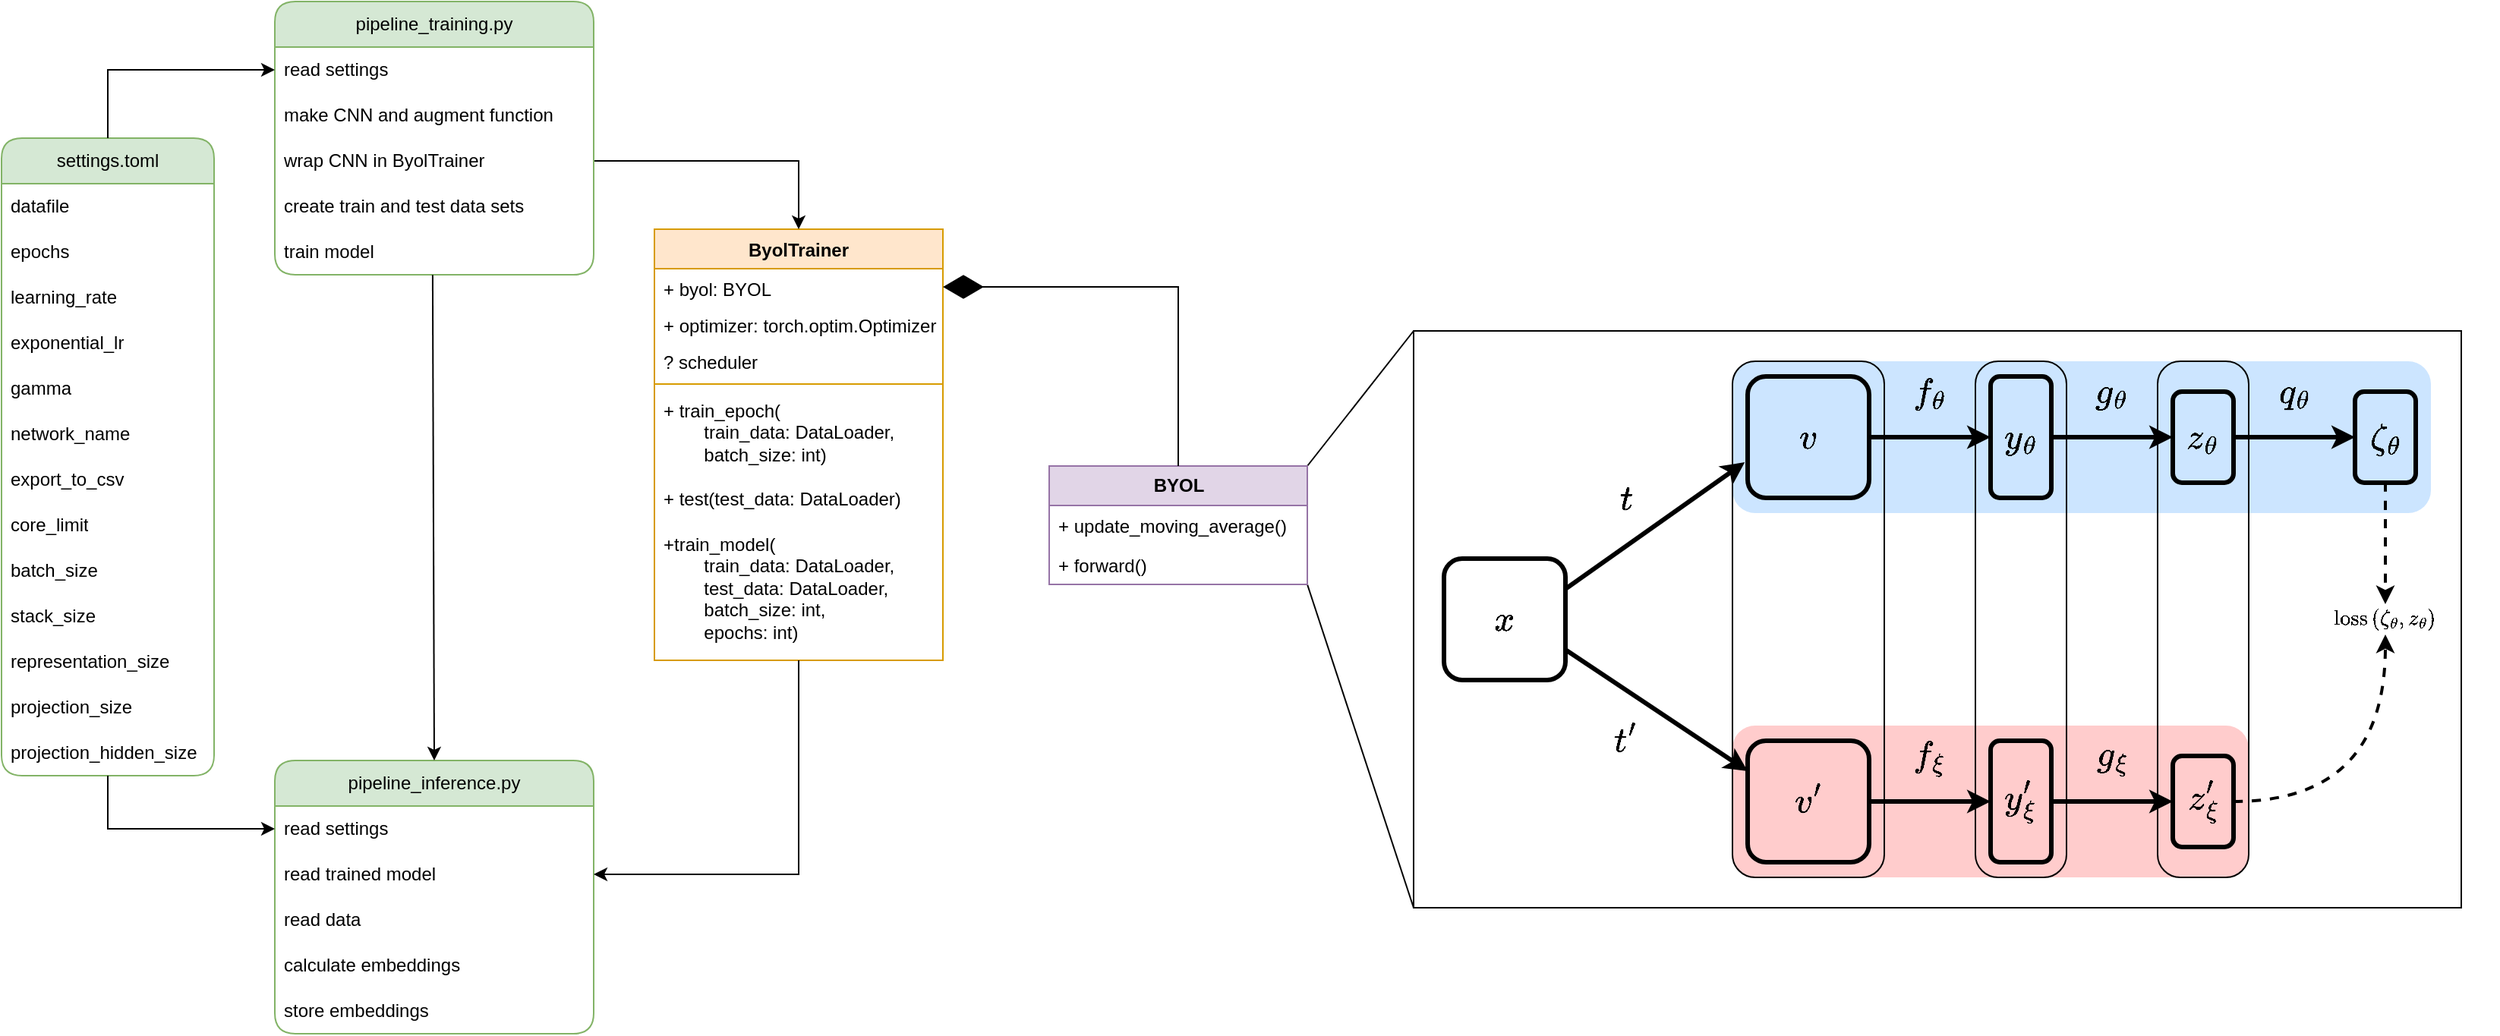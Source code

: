 <mxfile>
  <diagram name="Page-1" id="SH4F-NrHjetfvbq5AqB9">
    <mxGraphModel dx="3109" dy="1304" grid="1" gridSize="10" guides="1" tooltips="1" connect="1" arrows="1" fold="1" page="1" pageScale="1" pageWidth="1169" pageHeight="827" math="1" shadow="0">
      <root>
        <mxCell id="0" />
        <mxCell id="1" parent="0" />
        <mxCell id="01wvsUBl524bJDCGNm-4-7" value="" style="edgeStyle=orthogonalEdgeStyle;rounded=0;orthogonalLoop=1;jettySize=auto;html=1;" parent="1" edge="1">
          <mxGeometry relative="1" as="geometry">
            <mxPoint x="750" y="370" as="sourcePoint" />
          </mxGeometry>
        </mxCell>
        <mxCell id="01wvsUBl524bJDCGNm-4-64" value="" style="endArrow=none;html=1;rounded=1;exitX=0;exitY=0;exitDx=0;exitDy=0;entryX=1;entryY=0;entryDx=0;entryDy=0;" parent="1" source="01wvsUBl524bJDCGNm-4-61" target="01wvsUBl524bJDCGNm-4-66" edge="1">
          <mxGeometry width="50" height="50" relative="1" as="geometry">
            <mxPoint x="970" y="487" as="sourcePoint" />
            <mxPoint x="900" y="227" as="targetPoint" />
          </mxGeometry>
        </mxCell>
        <mxCell id="01wvsUBl524bJDCGNm-4-65" value="" style="endArrow=none;html=1;rounded=1;exitX=0;exitY=1;exitDx=0;exitDy=0;entryX=1;entryY=1;entryDx=0;entryDy=0;" parent="1" source="01wvsUBl524bJDCGNm-4-61" target="01wvsUBl524bJDCGNm-4-66" edge="1">
          <mxGeometry width="50" height="50" relative="1" as="geometry">
            <mxPoint x="720" y="197" as="sourcePoint" />
            <mxPoint x="900" y="287" as="targetPoint" />
          </mxGeometry>
        </mxCell>
        <mxCell id="01wvsUBl524bJDCGNm-4-66" value="&lt;b&gt;BYOL&lt;/b&gt;" style="swimlane;fontStyle=0;childLayout=stackLayout;horizontal=1;startSize=26;fillColor=#e1d5e7;horizontalStack=0;resizeParent=1;resizeParentMax=0;resizeLast=0;collapsible=1;marginBottom=0;html=1;rounded=0;strokeColor=#9673a6;" parent="1" vertex="1">
          <mxGeometry x="1010" y="336" width="170" height="78" as="geometry">
            <mxRectangle x="920" y="130" width="70" height="30" as="alternateBounds" />
          </mxGeometry>
        </mxCell>
        <mxCell id="01wvsUBl524bJDCGNm-4-68" value="+ update_moving_average()" style="text;strokeColor=none;fillColor=none;align=left;verticalAlign=top;spacingLeft=4;spacingRight=4;overflow=hidden;rotatable=0;points=[[0,0.5],[1,0.5]];portConstraint=eastwest;whiteSpace=wrap;html=1;" parent="01wvsUBl524bJDCGNm-4-66" vertex="1">
          <mxGeometry y="26" width="170" height="26" as="geometry" />
        </mxCell>
        <mxCell id="01wvsUBl524bJDCGNm-4-85" value="+ forward()" style="text;strokeColor=none;fillColor=none;align=left;verticalAlign=top;spacingLeft=4;spacingRight=4;overflow=hidden;rotatable=0;points=[[0,0.5],[1,0.5]];portConstraint=eastwest;whiteSpace=wrap;html=1;" parent="01wvsUBl524bJDCGNm-4-66" vertex="1">
          <mxGeometry y="52" width="170" height="26" as="geometry" />
        </mxCell>
        <mxCell id="01wvsUBl524bJDCGNm-4-72" value="ByolTrainer" style="swimlane;fontStyle=1;align=center;verticalAlign=top;childLayout=stackLayout;horizontal=1;startSize=26;horizontalStack=0;resizeParent=1;resizeParentMax=0;resizeLast=0;collapsible=1;marginBottom=0;whiteSpace=wrap;html=1;rounded=0;fillColor=#ffe6cc;strokeColor=#d79b00;" parent="1" vertex="1">
          <mxGeometry x="750" y="180" width="190" height="284" as="geometry" />
        </mxCell>
        <mxCell id="01wvsUBl524bJDCGNm-4-73" value="+ byol: BYOL" style="text;strokeColor=none;fillColor=none;align=left;verticalAlign=top;spacingLeft=4;spacingRight=4;overflow=hidden;rotatable=0;points=[[0,0.5],[1,0.5]];portConstraint=eastwest;whiteSpace=wrap;html=1;" parent="01wvsUBl524bJDCGNm-4-72" vertex="1">
          <mxGeometry y="26" width="190" height="24" as="geometry" />
        </mxCell>
        <mxCell id="01wvsUBl524bJDCGNm-4-81" value="+ optimizer: torch.optim.Optimizer" style="text;strokeColor=none;fillColor=none;align=left;verticalAlign=top;spacingLeft=4;spacingRight=4;overflow=hidden;rotatable=0;points=[[0,0.5],[1,0.5]];portConstraint=eastwest;whiteSpace=wrap;html=1;" parent="01wvsUBl524bJDCGNm-4-72" vertex="1">
          <mxGeometry y="50" width="190" height="24" as="geometry" />
        </mxCell>
        <mxCell id="01wvsUBl524bJDCGNm-4-86" value="? scheduler" style="text;strokeColor=none;fillColor=none;align=left;verticalAlign=top;spacingLeft=4;spacingRight=4;overflow=hidden;rotatable=0;points=[[0,0.5],[1,0.5]];portConstraint=eastwest;whiteSpace=wrap;html=1;" parent="01wvsUBl524bJDCGNm-4-72" vertex="1">
          <mxGeometry y="74" width="190" height="24" as="geometry" />
        </mxCell>
        <mxCell id="01wvsUBl524bJDCGNm-4-74" value="" style="line;strokeWidth=1;fillColor=none;align=left;verticalAlign=middle;spacingTop=-1;spacingLeft=3;spacingRight=3;rotatable=0;labelPosition=right;points=[];portConstraint=eastwest;strokeColor=inherit;rounded=1;" parent="01wvsUBl524bJDCGNm-4-72" vertex="1">
          <mxGeometry y="98" width="190" height="8" as="geometry" />
        </mxCell>
        <mxCell id="01wvsUBl524bJDCGNm-4-75" value="+ train_epoch(&lt;div&gt;&lt;span style=&quot;white-space: pre;&quot;&gt;&#x9;&lt;/span&gt;train_data: DataLoader,&amp;nbsp;&lt;/div&gt;&lt;div&gt;&lt;span style=&quot;white-space: pre;&quot;&gt;&#x9;&lt;/span&gt;batch_size: int)&lt;/div&gt;" style="text;strokeColor=none;fillColor=none;align=left;verticalAlign=top;spacingLeft=4;spacingRight=4;overflow=hidden;rotatable=0;points=[[0,0.5],[1,0.5]];portConstraint=eastwest;whiteSpace=wrap;html=1;" parent="01wvsUBl524bJDCGNm-4-72" vertex="1">
          <mxGeometry y="106" width="190" height="58" as="geometry" />
        </mxCell>
        <mxCell id="01wvsUBl524bJDCGNm-4-82" value="&lt;div&gt;+ test(test_data: DataLoader)&lt;/div&gt;" style="text;strokeColor=none;fillColor=none;align=left;verticalAlign=top;spacingLeft=4;spacingRight=4;overflow=hidden;rotatable=0;points=[[0,0.5],[1,0.5]];portConstraint=eastwest;whiteSpace=wrap;html=1;" parent="01wvsUBl524bJDCGNm-4-72" vertex="1">
          <mxGeometry y="164" width="190" height="30" as="geometry" />
        </mxCell>
        <mxCell id="01wvsUBl524bJDCGNm-4-83" value="&lt;div&gt;&lt;span style=&quot;background-color: initial;&quot;&gt;+train_model(&lt;/span&gt;&lt;br&gt;&lt;/div&gt;&lt;div&gt;&lt;span style=&quot;background-color: initial;&quot;&gt;&lt;span style=&quot;white-space: pre;&quot;&gt;&#x9;&lt;/span&gt;&lt;/span&gt;&lt;span style=&quot;background-color: initial;&quot;&gt;train_data:&lt;/span&gt;&lt;span style=&quot;background-color: initial;&quot;&gt;&amp;nbsp;&lt;/span&gt;&lt;span style=&quot;background-color: initial;&quot;&gt;DataLoader,&amp;nbsp;&lt;/span&gt;&lt;/div&gt;&lt;div&gt;&lt;span style=&quot;background-color: initial; white-space: pre;&quot;&gt;&#x9;&lt;/span&gt;&lt;span style=&quot;background-color: initial;&quot;&gt;test_data:&lt;/span&gt;&lt;span style=&quot;background-color: initial;&quot;&gt;&amp;nbsp;&lt;/span&gt;&lt;span style=&quot;background-color: initial;&quot;&gt;DataLoader,&amp;nbsp;&lt;/span&gt;&lt;/div&gt;&lt;div&gt;&lt;span style=&quot;background-color: initial; white-space: pre;&quot;&gt;&#x9;&lt;/span&gt;batch_size: int,&lt;/div&gt;&lt;div&gt;&lt;span style=&quot;white-space: pre;&quot;&gt;&#x9;&lt;/span&gt;epochs: int)&lt;/div&gt;" style="text;strokeColor=none;fillColor=none;align=left;verticalAlign=top;spacingLeft=4;spacingRight=4;overflow=hidden;rotatable=0;points=[[0,0.5],[1,0.5]];portConstraint=eastwest;whiteSpace=wrap;html=1;" parent="01wvsUBl524bJDCGNm-4-72" vertex="1">
          <mxGeometry y="194" width="190" height="90" as="geometry" />
        </mxCell>
        <mxCell id="01wvsUBl524bJDCGNm-4-77" value="" style="endArrow=diamondThin;endFill=1;endSize=24;html=1;rounded=0;entryX=1;entryY=0.5;entryDx=0;entryDy=0;exitX=0.5;exitY=0;exitDx=0;exitDy=0;edgeStyle=orthogonalEdgeStyle;curved=0;" parent="1" source="01wvsUBl524bJDCGNm-4-66" target="01wvsUBl524bJDCGNm-4-73" edge="1">
          <mxGeometry width="160" relative="1" as="geometry">
            <mxPoint x="1200" y="314" as="sourcePoint" />
            <mxPoint x="1100" y="307" as="targetPoint" />
          </mxGeometry>
        </mxCell>
        <mxCell id="01wvsUBl524bJDCGNm-4-84" value="" style="group;connectable=1;portConstraintRotation=0;" parent="1" vertex="1" connectable="0">
          <mxGeometry x="1250" y="247" width="690" height="380" as="geometry" />
        </mxCell>
        <mxCell id="01wvsUBl524bJDCGNm-4-61" value="" style="rounded=0;whiteSpace=wrap;html=1;fillColor=none;" parent="01wvsUBl524bJDCGNm-4-84" vertex="1">
          <mxGeometry width="690" height="380" as="geometry" />
        </mxCell>
        <mxCell id="01wvsUBl524bJDCGNm-4-58" value="" style="rounded=1;whiteSpace=wrap;html=1;fillColor=#ffcccc;strokeColor=none;" parent="01wvsUBl524bJDCGNm-4-84" vertex="1">
          <mxGeometry x="210" y="260" width="340" height="100" as="geometry" />
        </mxCell>
        <mxCell id="01wvsUBl524bJDCGNm-4-57" value="" style="rounded=1;whiteSpace=wrap;html=1;fillColor=#cce5ff;strokeColor=none;" parent="01wvsUBl524bJDCGNm-4-84" vertex="1">
          <mxGeometry x="210" y="20" width="460" height="100" as="geometry" />
        </mxCell>
        <mxCell id="01wvsUBl524bJDCGNm-4-49" value="" style="rounded=1;whiteSpace=wrap;html=1;fillColor=none;strokeWidth=1;" parent="01wvsUBl524bJDCGNm-4-84" vertex="1">
          <mxGeometry x="210" y="20" width="100" height="340" as="geometry" />
        </mxCell>
        <mxCell id="01wvsUBl524bJDCGNm-4-51" value="" style="rounded=1;whiteSpace=wrap;html=1;fillColor=none;strokeWidth=1;arcSize=25;" parent="01wvsUBl524bJDCGNm-4-84" vertex="1">
          <mxGeometry x="490" y="20" width="60" height="340" as="geometry" />
        </mxCell>
        <mxCell id="01wvsUBl524bJDCGNm-4-9" value="" style="edgeStyle=orthogonalEdgeStyle;rounded=0;orthogonalLoop=1;jettySize=auto;html=1;strokeWidth=3;" parent="01wvsUBl524bJDCGNm-4-84" source="01wvsUBl524bJDCGNm-4-1" target="01wvsUBl524bJDCGNm-4-8" edge="1">
          <mxGeometry relative="1" as="geometry" />
        </mxCell>
        <mxCell id="01wvsUBl524bJDCGNm-4-1" value="$$v$$" style="rounded=1;whiteSpace=wrap;html=1;fillColor=none;strokeWidth=3;fontSize=20;shadow=0;glass=0;" parent="01wvsUBl524bJDCGNm-4-84" vertex="1">
          <mxGeometry x="220" y="30" width="80" height="80" as="geometry" />
        </mxCell>
        <mxCell id="01wvsUBl524bJDCGNm-4-11" value="" style="edgeStyle=orthogonalEdgeStyle;rounded=0;orthogonalLoop=1;jettySize=auto;html=1;strokeWidth=3;" parent="01wvsUBl524bJDCGNm-4-84" source="01wvsUBl524bJDCGNm-4-8" target="01wvsUBl524bJDCGNm-4-10" edge="1">
          <mxGeometry relative="1" as="geometry" />
        </mxCell>
        <mxCell id="01wvsUBl524bJDCGNm-4-8" value="$$y_\theta$$" style="rounded=1;whiteSpace=wrap;html=1;fillColor=none;strokeWidth=3;fontSize=20;" parent="01wvsUBl524bJDCGNm-4-84" vertex="1">
          <mxGeometry x="380" y="30" width="40" height="80" as="geometry" />
        </mxCell>
        <mxCell id="01wvsUBl524bJDCGNm-4-13" value="" style="edgeStyle=orthogonalEdgeStyle;rounded=0;orthogonalLoop=1;jettySize=auto;html=1;strokeWidth=3;" parent="01wvsUBl524bJDCGNm-4-84" source="01wvsUBl524bJDCGNm-4-10" target="01wvsUBl524bJDCGNm-4-12" edge="1">
          <mxGeometry relative="1" as="geometry" />
        </mxCell>
        <mxCell id="01wvsUBl524bJDCGNm-4-10" value="$$z_\theta$$" style="rounded=1;whiteSpace=wrap;html=1;fillColor=none;strokeWidth=3;fontSize=20;" parent="01wvsUBl524bJDCGNm-4-84" vertex="1">
          <mxGeometry x="500" y="40" width="40" height="60" as="geometry" />
        </mxCell>
        <mxCell id="01wvsUBl524bJDCGNm-4-12" value="$$\zeta_\theta$$" style="rounded=1;whiteSpace=wrap;html=1;fillColor=none;strokeWidth=3;fontSize=20;" parent="01wvsUBl524bJDCGNm-4-84" vertex="1">
          <mxGeometry x="620" y="40" width="40" height="60" as="geometry" />
        </mxCell>
        <mxCell id="01wvsUBl524bJDCGNm-4-33" style="rounded=0;orthogonalLoop=1;jettySize=auto;html=1;exitX=1;exitY=0.25;exitDx=0;exitDy=0;entryX=-0.024;entryY=0.707;entryDx=0;entryDy=0;strokeWidth=3;entryPerimeter=0;" parent="01wvsUBl524bJDCGNm-4-84" source="01wvsUBl524bJDCGNm-4-28" target="01wvsUBl524bJDCGNm-4-1" edge="1">
          <mxGeometry relative="1" as="geometry" />
        </mxCell>
        <mxCell id="01wvsUBl524bJDCGNm-4-28" value="$$x$$" style="rounded=1;whiteSpace=wrap;html=1;fillColor=none;strokeWidth=3;fontSize=20;" parent="01wvsUBl524bJDCGNm-4-84" vertex="1">
          <mxGeometry x="20" y="150" width="80" height="80" as="geometry" />
        </mxCell>
        <mxCell id="01wvsUBl524bJDCGNm-4-34" style="rounded=0;orthogonalLoop=1;jettySize=auto;html=1;exitX=1;exitY=0.75;exitDx=0;exitDy=0;entryX=0;entryY=0.25;entryDx=0;entryDy=0;strokeWidth=3;" parent="01wvsUBl524bJDCGNm-4-84" source="01wvsUBl524bJDCGNm-4-28" target="01wvsUBl524bJDCGNm-4-39" edge="1">
          <mxGeometry relative="1" as="geometry">
            <mxPoint x="110" y="200" as="sourcePoint" />
            <mxPoint x="220" y="320" as="targetPoint" />
          </mxGeometry>
        </mxCell>
        <mxCell id="01wvsUBl524bJDCGNm-4-35" value="&lt;font style=&quot;font-size: 20px;&quot;&gt;$$f_\theta$$&lt;/font&gt;" style="whiteSpace=wrap;html=1;fontSize=20;fillColor=none;strokeColor=none;" parent="01wvsUBl524bJDCGNm-4-84" vertex="1">
          <mxGeometry x="320" y="20" width="40" height="40" as="geometry" />
        </mxCell>
        <mxCell id="01wvsUBl524bJDCGNm-4-36" value="&lt;font style=&quot;font-size: 20px;&quot;&gt;$$g_\theta$$&lt;/font&gt;" style="whiteSpace=wrap;html=1;fontSize=20;fillColor=none;strokeColor=none;" parent="01wvsUBl524bJDCGNm-4-84" vertex="1">
          <mxGeometry x="440" y="20" width="40" height="40" as="geometry" />
        </mxCell>
        <mxCell id="01wvsUBl524bJDCGNm-4-37" value="&lt;font style=&quot;font-size: 20px;&quot;&gt;$$q_\theta$$&lt;/font&gt;" style="whiteSpace=wrap;html=1;fontSize=20;fillColor=none;strokeColor=none;" parent="01wvsUBl524bJDCGNm-4-84" vertex="1">
          <mxGeometry x="560" y="20" width="40" height="40" as="geometry" />
        </mxCell>
        <mxCell id="01wvsUBl524bJDCGNm-4-38" value="" style="edgeStyle=orthogonalEdgeStyle;rounded=0;orthogonalLoop=1;jettySize=auto;html=1;strokeWidth=3;" parent="01wvsUBl524bJDCGNm-4-84" source="01wvsUBl524bJDCGNm-4-39" target="01wvsUBl524bJDCGNm-4-41" edge="1">
          <mxGeometry relative="1" as="geometry" />
        </mxCell>
        <mxCell id="01wvsUBl524bJDCGNm-4-39" value="$$v&#39;$$" style="rounded=1;whiteSpace=wrap;html=1;fillColor=none;strokeWidth=3;fontSize=20;" parent="01wvsUBl524bJDCGNm-4-84" vertex="1">
          <mxGeometry x="220" y="270" width="80" height="80" as="geometry" />
        </mxCell>
        <mxCell id="01wvsUBl524bJDCGNm-4-40" value="" style="edgeStyle=orthogonalEdgeStyle;rounded=0;orthogonalLoop=1;jettySize=auto;html=1;strokeWidth=3;" parent="01wvsUBl524bJDCGNm-4-84" source="01wvsUBl524bJDCGNm-4-41" target="01wvsUBl524bJDCGNm-4-43" edge="1">
          <mxGeometry relative="1" as="geometry" />
        </mxCell>
        <mxCell id="01wvsUBl524bJDCGNm-4-41" value="$$y&#39;_\xi$$" style="rounded=1;whiteSpace=wrap;html=1;fillColor=none;strokeWidth=3;fontSize=20;" parent="01wvsUBl524bJDCGNm-4-84" vertex="1">
          <mxGeometry x="380" y="270" width="40" height="80" as="geometry" />
        </mxCell>
        <mxCell id="01wvsUBl524bJDCGNm-4-43" value="$$z&#39;_\xi$$" style="rounded=1;whiteSpace=wrap;html=1;fillColor=none;strokeWidth=3;fontSize=20;" parent="01wvsUBl524bJDCGNm-4-84" vertex="1">
          <mxGeometry x="500" y="280" width="40" height="60" as="geometry" />
        </mxCell>
        <mxCell id="01wvsUBl524bJDCGNm-4-45" value="&lt;font style=&quot;font-size: 20px;&quot;&gt;$$f_\xi$$&lt;/font&gt;" style="whiteSpace=wrap;html=1;fontSize=20;fillColor=none;strokeColor=none;" parent="01wvsUBl524bJDCGNm-4-84" vertex="1">
          <mxGeometry x="320" y="260" width="40" height="40" as="geometry" />
        </mxCell>
        <mxCell id="01wvsUBl524bJDCGNm-4-46" value="&lt;font style=&quot;font-size: 20px;&quot;&gt;$$g_\xi$$&lt;/font&gt;" style="whiteSpace=wrap;html=1;fontSize=20;fillColor=none;strokeColor=none;" parent="01wvsUBl524bJDCGNm-4-84" vertex="1">
          <mxGeometry x="440" y="260" width="40" height="40" as="geometry" />
        </mxCell>
        <mxCell id="01wvsUBl524bJDCGNm-4-50" value="" style="rounded=1;whiteSpace=wrap;html=1;fillColor=none;strokeWidth=1;arcSize=25;" parent="01wvsUBl524bJDCGNm-4-84" vertex="1">
          <mxGeometry x="370" y="20" width="60" height="340" as="geometry" />
        </mxCell>
        <mxCell id="01wvsUBl524bJDCGNm-4-55" value="" style="edgeStyle=orthogonalEdgeStyle;rounded=0;orthogonalLoop=1;jettySize=auto;html=1;strokeWidth=2;exitX=1;exitY=0.5;exitDx=0;exitDy=0;entryX=0.5;entryY=1;entryDx=0;entryDy=0;curved=1;dashed=1;" parent="01wvsUBl524bJDCGNm-4-84" source="01wvsUBl524bJDCGNm-4-43" target="01wvsUBl524bJDCGNm-4-59" edge="1">
          <mxGeometry relative="1" as="geometry">
            <mxPoint x="710" y="309.77" as="sourcePoint" />
            <mxPoint x="720" y="290" as="targetPoint" />
          </mxGeometry>
        </mxCell>
        <mxCell id="01wvsUBl524bJDCGNm-4-59" value="$$\textrm{loss} \left( \zeta_\theta, z_\theta \right) $$" style="rounded=0;whiteSpace=wrap;html=1;fillColor=none;strokeColor=none;" parent="01wvsUBl524bJDCGNm-4-84" vertex="1">
          <mxGeometry x="600" y="180" width="80" height="20" as="geometry" />
        </mxCell>
        <mxCell id="01wvsUBl524bJDCGNm-4-60" value="" style="edgeStyle=orthogonalEdgeStyle;rounded=0;orthogonalLoop=1;jettySize=auto;html=1;strokeWidth=2;exitX=0.5;exitY=1;exitDx=0;exitDy=0;entryX=0.5;entryY=0;entryDx=0;entryDy=0;curved=1;dashed=1;" parent="01wvsUBl524bJDCGNm-4-84" source="01wvsUBl524bJDCGNm-4-12" target="01wvsUBl524bJDCGNm-4-59" edge="1">
          <mxGeometry relative="1" as="geometry">
            <mxPoint x="800" y="200" as="sourcePoint" />
            <mxPoint x="870" y="110" as="targetPoint" />
          </mxGeometry>
        </mxCell>
        <mxCell id="01wvsUBl524bJDCGNm-4-70" value="&lt;font style=&quot;font-size: 20px;&quot;&gt;$$t$$&lt;/font&gt;" style="whiteSpace=wrap;html=1;fontSize=20;fillColor=none;strokeColor=none;" parent="01wvsUBl524bJDCGNm-4-84" vertex="1">
          <mxGeometry x="120" y="90" width="40" height="40" as="geometry" />
        </mxCell>
        <mxCell id="01wvsUBl524bJDCGNm-4-71" value="&lt;font style=&quot;font-size: 20px;&quot;&gt;$$t&#39;$$&lt;/font&gt;" style="whiteSpace=wrap;html=1;fontSize=20;fillColor=none;strokeColor=none;" parent="01wvsUBl524bJDCGNm-4-84" vertex="1">
          <mxGeometry x="120" y="250" width="40" height="40" as="geometry" />
        </mxCell>
        <mxCell id="01wvsUBl524bJDCGNm-4-93" value="" style="endArrow=classic;html=1;rounded=0;exitX=1;exitY=0.5;exitDx=0;exitDy=0;entryX=0.5;entryY=0;entryDx=0;entryDy=0;edgeStyle=orthogonalEdgeStyle;curved=0;" parent="1" source="01wvsUBl524bJDCGNm-4-101" target="01wvsUBl524bJDCGNm-4-72" edge="1">
          <mxGeometry width="50" height="50" relative="1" as="geometry">
            <mxPoint x="720.66" y="235.3" as="sourcePoint" />
            <mxPoint x="790" y="347" as="targetPoint" />
          </mxGeometry>
        </mxCell>
        <mxCell id="01wvsUBl524bJDCGNm-4-94" value="settings.toml" style="swimlane;fontStyle=0;childLayout=stackLayout;horizontal=1;startSize=30;horizontalStack=0;resizeParent=1;resizeParentMax=0;resizeLast=0;collapsible=1;marginBottom=0;whiteSpace=wrap;html=1;rounded=1;fillColor=#d5e8d4;strokeColor=#82b366;" parent="1" vertex="1">
          <mxGeometry x="320" y="120" width="140" height="420" as="geometry" />
        </mxCell>
        <mxCell id="01wvsUBl524bJDCGNm-4-95" value="datafile" style="text;strokeColor=none;fillColor=none;align=left;verticalAlign=middle;spacingLeft=4;spacingRight=4;overflow=hidden;points=[[0,0.5],[1,0.5]];portConstraint=eastwest;rotatable=0;whiteSpace=wrap;html=1;" parent="01wvsUBl524bJDCGNm-4-94" vertex="1">
          <mxGeometry y="30" width="140" height="30" as="geometry" />
        </mxCell>
        <mxCell id="01wvsUBl524bJDCGNm-4-96" value="epochs" style="text;strokeColor=none;fillColor=none;align=left;verticalAlign=middle;spacingLeft=4;spacingRight=4;overflow=hidden;points=[[0,0.5],[1,0.5]];portConstraint=eastwest;rotatable=0;whiteSpace=wrap;html=1;" parent="01wvsUBl524bJDCGNm-4-94" vertex="1">
          <mxGeometry y="60" width="140" height="30" as="geometry" />
        </mxCell>
        <mxCell id="01wvsUBl524bJDCGNm-4-97" value="learning_rate" style="text;strokeColor=none;fillColor=none;align=left;verticalAlign=middle;spacingLeft=4;spacingRight=4;overflow=hidden;points=[[0,0.5],[1,0.5]];portConstraint=eastwest;rotatable=0;whiteSpace=wrap;html=1;" parent="01wvsUBl524bJDCGNm-4-94" vertex="1">
          <mxGeometry y="90" width="140" height="30" as="geometry" />
        </mxCell>
        <mxCell id="01wvsUBl524bJDCGNm-4-105" value="exponential_lr" style="text;strokeColor=none;fillColor=none;align=left;verticalAlign=middle;spacingLeft=4;spacingRight=4;overflow=hidden;points=[[0,0.5],[1,0.5]];portConstraint=eastwest;rotatable=0;whiteSpace=wrap;html=1;" parent="01wvsUBl524bJDCGNm-4-94" vertex="1">
          <mxGeometry y="120" width="140" height="30" as="geometry" />
        </mxCell>
        <mxCell id="01wvsUBl524bJDCGNm-4-106" value="gamma" style="text;strokeColor=none;fillColor=none;align=left;verticalAlign=middle;spacingLeft=4;spacingRight=4;overflow=hidden;points=[[0,0.5],[1,0.5]];portConstraint=eastwest;rotatable=0;whiteSpace=wrap;html=1;" parent="01wvsUBl524bJDCGNm-4-94" vertex="1">
          <mxGeometry y="150" width="140" height="30" as="geometry" />
        </mxCell>
        <mxCell id="01wvsUBl524bJDCGNm-4-107" value="network_name" style="text;strokeColor=none;fillColor=none;align=left;verticalAlign=middle;spacingLeft=4;spacingRight=4;overflow=hidden;points=[[0,0.5],[1,0.5]];portConstraint=eastwest;rotatable=0;whiteSpace=wrap;html=1;" parent="01wvsUBl524bJDCGNm-4-94" vertex="1">
          <mxGeometry y="180" width="140" height="30" as="geometry" />
        </mxCell>
        <mxCell id="01wvsUBl524bJDCGNm-4-108" value="export_to_csv" style="text;strokeColor=none;fillColor=none;align=left;verticalAlign=middle;spacingLeft=4;spacingRight=4;overflow=hidden;points=[[0,0.5],[1,0.5]];portConstraint=eastwest;rotatable=0;whiteSpace=wrap;html=1;" parent="01wvsUBl524bJDCGNm-4-94" vertex="1">
          <mxGeometry y="210" width="140" height="30" as="geometry" />
        </mxCell>
        <mxCell id="01wvsUBl524bJDCGNm-4-109" value="core_limit" style="text;strokeColor=none;fillColor=none;align=left;verticalAlign=middle;spacingLeft=4;spacingRight=4;overflow=hidden;points=[[0,0.5],[1,0.5]];portConstraint=eastwest;rotatable=0;whiteSpace=wrap;html=1;" parent="01wvsUBl524bJDCGNm-4-94" vertex="1">
          <mxGeometry y="240" width="140" height="30" as="geometry" />
        </mxCell>
        <mxCell id="01wvsUBl524bJDCGNm-4-110" value="batch_size" style="text;strokeColor=none;fillColor=none;align=left;verticalAlign=middle;spacingLeft=4;spacingRight=4;overflow=hidden;points=[[0,0.5],[1,0.5]];portConstraint=eastwest;rotatable=0;whiteSpace=wrap;html=1;" parent="01wvsUBl524bJDCGNm-4-94" vertex="1">
          <mxGeometry y="270" width="140" height="30" as="geometry" />
        </mxCell>
        <mxCell id="01wvsUBl524bJDCGNm-4-111" value="stack_size" style="text;strokeColor=none;fillColor=none;align=left;verticalAlign=middle;spacingLeft=4;spacingRight=4;overflow=hidden;points=[[0,0.5],[1,0.5]];portConstraint=eastwest;rotatable=0;whiteSpace=wrap;html=1;" parent="01wvsUBl524bJDCGNm-4-94" vertex="1">
          <mxGeometry y="300" width="140" height="30" as="geometry" />
        </mxCell>
        <mxCell id="01wvsUBl524bJDCGNm-4-112" value="representation_size" style="text;strokeColor=none;fillColor=none;align=left;verticalAlign=middle;spacingLeft=4;spacingRight=4;overflow=hidden;points=[[0,0.5],[1,0.5]];portConstraint=eastwest;rotatable=0;whiteSpace=wrap;html=1;" parent="01wvsUBl524bJDCGNm-4-94" vertex="1">
          <mxGeometry y="330" width="140" height="30" as="geometry" />
        </mxCell>
        <mxCell id="01wvsUBl524bJDCGNm-4-113" value="projection_size" style="text;strokeColor=none;fillColor=none;align=left;verticalAlign=middle;spacingLeft=4;spacingRight=4;overflow=hidden;points=[[0,0.5],[1,0.5]];portConstraint=eastwest;rotatable=0;whiteSpace=wrap;html=1;" parent="01wvsUBl524bJDCGNm-4-94" vertex="1">
          <mxGeometry y="360" width="140" height="30" as="geometry" />
        </mxCell>
        <mxCell id="01wvsUBl524bJDCGNm-4-114" value="projection_hidden_size" style="text;strokeColor=none;fillColor=none;align=left;verticalAlign=middle;spacingLeft=4;spacingRight=4;overflow=hidden;points=[[0,0.5],[1,0.5]];portConstraint=eastwest;rotatable=0;whiteSpace=wrap;html=1;" parent="01wvsUBl524bJDCGNm-4-94" vertex="1">
          <mxGeometry y="390" width="140" height="30" as="geometry" />
        </mxCell>
        <mxCell id="01wvsUBl524bJDCGNm-4-98" value="pipeline_training.py" style="swimlane;fontStyle=0;childLayout=stackLayout;horizontal=1;startSize=30;horizontalStack=0;resizeParent=1;resizeParentMax=0;resizeLast=0;collapsible=1;marginBottom=0;whiteSpace=wrap;html=1;rounded=1;fillColor=#d5e8d4;strokeColor=#82b366;" parent="1" vertex="1">
          <mxGeometry x="500" y="30" width="210" height="180" as="geometry" />
        </mxCell>
        <mxCell id="01wvsUBl524bJDCGNm-4-99" value="read settings" style="text;strokeColor=none;fillColor=none;align=left;verticalAlign=middle;spacingLeft=4;spacingRight=4;overflow=hidden;points=[[0,0.5],[1,0.5]];portConstraint=eastwest;rotatable=0;whiteSpace=wrap;html=1;" parent="01wvsUBl524bJDCGNm-4-98" vertex="1">
          <mxGeometry y="30" width="210" height="30" as="geometry" />
        </mxCell>
        <mxCell id="01wvsUBl524bJDCGNm-4-100" value="make CNN and augment function" style="text;strokeColor=none;fillColor=none;align=left;verticalAlign=middle;spacingLeft=4;spacingRight=4;overflow=hidden;points=[[0,0.5],[1,0.5]];portConstraint=eastwest;rotatable=0;whiteSpace=wrap;html=1;" parent="01wvsUBl524bJDCGNm-4-98" vertex="1">
          <mxGeometry y="60" width="210" height="30" as="geometry" />
        </mxCell>
        <mxCell id="01wvsUBl524bJDCGNm-4-101" value="wrap CNN in ByolTrainer" style="text;strokeColor=none;fillColor=none;align=left;verticalAlign=middle;spacingLeft=4;spacingRight=4;overflow=hidden;points=[[0,0.5],[1,0.5]];portConstraint=eastwest;rotatable=0;whiteSpace=wrap;html=1;" parent="01wvsUBl524bJDCGNm-4-98" vertex="1">
          <mxGeometry y="90" width="210" height="30" as="geometry" />
        </mxCell>
        <mxCell id="01wvsUBl524bJDCGNm-4-102" value="create train and test data sets" style="text;strokeColor=none;fillColor=none;align=left;verticalAlign=middle;spacingLeft=4;spacingRight=4;overflow=hidden;points=[[0,0.5],[1,0.5]];portConstraint=eastwest;rotatable=0;whiteSpace=wrap;html=1;" parent="01wvsUBl524bJDCGNm-4-98" vertex="1">
          <mxGeometry y="120" width="210" height="30" as="geometry" />
        </mxCell>
        <mxCell id="01wvsUBl524bJDCGNm-4-104" value="train model" style="text;strokeColor=none;fillColor=none;align=left;verticalAlign=middle;spacingLeft=4;spacingRight=4;overflow=hidden;points=[[0,0.5],[1,0.5]];portConstraint=eastwest;rotatable=0;whiteSpace=wrap;html=1;" parent="01wvsUBl524bJDCGNm-4-98" vertex="1">
          <mxGeometry y="150" width="210" height="30" as="geometry" />
        </mxCell>
        <mxCell id="01wvsUBl524bJDCGNm-4-116" value="" style="endArrow=classic;html=1;rounded=0;exitX=0.5;exitY=0;exitDx=0;exitDy=0;edgeStyle=orthogonalEdgeStyle;anchorPointDirection=1;entryX=0;entryY=0.5;entryDx=0;entryDy=0;" parent="1" source="01wvsUBl524bJDCGNm-4-94" target="01wvsUBl524bJDCGNm-4-99" edge="1">
          <mxGeometry width="50" height="50" relative="1" as="geometry">
            <mxPoint x="490" y="380" as="sourcePoint" />
            <mxPoint x="310" y="145" as="targetPoint" />
          </mxGeometry>
        </mxCell>
        <mxCell id="TiLMNE290y2ObfgBir1N-1" value="pipeline_inference.py" style="swimlane;fontStyle=0;childLayout=stackLayout;horizontal=1;startSize=30;horizontalStack=0;resizeParent=1;resizeParentMax=0;resizeLast=0;collapsible=1;marginBottom=0;whiteSpace=wrap;html=1;rounded=1;fillColor=#d5e8d4;strokeColor=#82b366;" vertex="1" parent="1">
          <mxGeometry x="500" y="530" width="210" height="180" as="geometry" />
        </mxCell>
        <mxCell id="TiLMNE290y2ObfgBir1N-2" value="read settings" style="text;strokeColor=none;fillColor=none;align=left;verticalAlign=middle;spacingLeft=4;spacingRight=4;overflow=hidden;points=[[0,0.5],[1,0.5]];portConstraint=eastwest;rotatable=0;whiteSpace=wrap;html=1;" vertex="1" parent="TiLMNE290y2ObfgBir1N-1">
          <mxGeometry y="30" width="210" height="30" as="geometry" />
        </mxCell>
        <mxCell id="TiLMNE290y2ObfgBir1N-3" value="read trained model" style="text;strokeColor=none;fillColor=none;align=left;verticalAlign=middle;spacingLeft=4;spacingRight=4;overflow=hidden;points=[[0,0.5],[1,0.5]];portConstraint=eastwest;rotatable=0;whiteSpace=wrap;html=1;" vertex="1" parent="TiLMNE290y2ObfgBir1N-1">
          <mxGeometry y="60" width="210" height="30" as="geometry" />
        </mxCell>
        <mxCell id="TiLMNE290y2ObfgBir1N-4" value="read data" style="text;strokeColor=none;fillColor=none;align=left;verticalAlign=middle;spacingLeft=4;spacingRight=4;overflow=hidden;points=[[0,0.5],[1,0.5]];portConstraint=eastwest;rotatable=0;whiteSpace=wrap;html=1;" vertex="1" parent="TiLMNE290y2ObfgBir1N-1">
          <mxGeometry y="90" width="210" height="30" as="geometry" />
        </mxCell>
        <mxCell id="TiLMNE290y2ObfgBir1N-5" value="calculate embeddings" style="text;strokeColor=none;fillColor=none;align=left;verticalAlign=middle;spacingLeft=4;spacingRight=4;overflow=hidden;points=[[0,0.5],[1,0.5]];portConstraint=eastwest;rotatable=0;whiteSpace=wrap;html=1;" vertex="1" parent="TiLMNE290y2ObfgBir1N-1">
          <mxGeometry y="120" width="210" height="30" as="geometry" />
        </mxCell>
        <mxCell id="TiLMNE290y2ObfgBir1N-6" value="store embeddings" style="text;strokeColor=none;fillColor=none;align=left;verticalAlign=middle;spacingLeft=4;spacingRight=4;overflow=hidden;points=[[0,0.5],[1,0.5]];portConstraint=eastwest;rotatable=0;whiteSpace=wrap;html=1;" vertex="1" parent="TiLMNE290y2ObfgBir1N-1">
          <mxGeometry y="150" width="210" height="30" as="geometry" />
        </mxCell>
        <mxCell id="TiLMNE290y2ObfgBir1N-8" value="" style="endArrow=classic;html=1;rounded=0;exitX=0.495;exitY=1.005;exitDx=0;exitDy=0;exitPerimeter=0;entryX=0.5;entryY=0;entryDx=0;entryDy=0;" edge="1" parent="1" source="01wvsUBl524bJDCGNm-4-104" target="TiLMNE290y2ObfgBir1N-1">
          <mxGeometry width="50" height="50" relative="1" as="geometry">
            <mxPoint x="585" y="370" as="sourcePoint" />
            <mxPoint x="635" y="320" as="targetPoint" />
          </mxGeometry>
        </mxCell>
        <mxCell id="TiLMNE290y2ObfgBir1N-15" value="" style="endArrow=classic;html=1;rounded=0;entryX=1;entryY=0.5;entryDx=0;entryDy=0;edgeStyle=orthogonalEdgeStyle;curved=0;exitX=0.5;exitY=1;exitDx=0;exitDy=0;" edge="1" parent="1" source="01wvsUBl524bJDCGNm-4-72" target="TiLMNE290y2ObfgBir1N-3">
          <mxGeometry width="50" height="50" relative="1" as="geometry">
            <mxPoint x="830" y="590" as="sourcePoint" />
            <mxPoint x="912.25" y="736" as="targetPoint" />
          </mxGeometry>
        </mxCell>
        <mxCell id="TiLMNE290y2ObfgBir1N-16" value="" style="endArrow=classic;html=1;rounded=0;entryX=0;entryY=0.5;entryDx=0;entryDy=0;edgeStyle=orthogonalEdgeStyle;curved=0;exitX=0.5;exitY=1;exitDx=0;exitDy=0;" edge="1" parent="1" source="01wvsUBl524bJDCGNm-4-94" target="TiLMNE290y2ObfgBir1N-2">
          <mxGeometry width="50" height="50" relative="1" as="geometry">
            <mxPoint x="290" y="660" as="sourcePoint" />
            <mxPoint x="270" y="810" as="targetPoint" />
          </mxGeometry>
        </mxCell>
      </root>
    </mxGraphModel>
  </diagram>
</mxfile>
